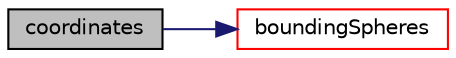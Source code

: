 digraph "coordinates"
{
  bgcolor="transparent";
  edge [fontname="Helvetica",fontsize="10",labelfontname="Helvetica",labelfontsize="10"];
  node [fontname="Helvetica",fontsize="10",shape=record];
  rankdir="LR";
  Node1 [label="coordinates",height=0.2,width=0.4,color="black", fillcolor="grey75", style="filled", fontcolor="black"];
  Node1 -> Node2 [color="midnightblue",fontsize="10",style="solid",fontname="Helvetica"];
  Node2 [label="boundingSpheres",height=0.2,width=0.4,color="red",URL="$a02335.html#af4690dee4a2416d50cd4376b4f6fad03",tooltip="Get bounding spheres (centre and radius squared), one per element. "];
}
